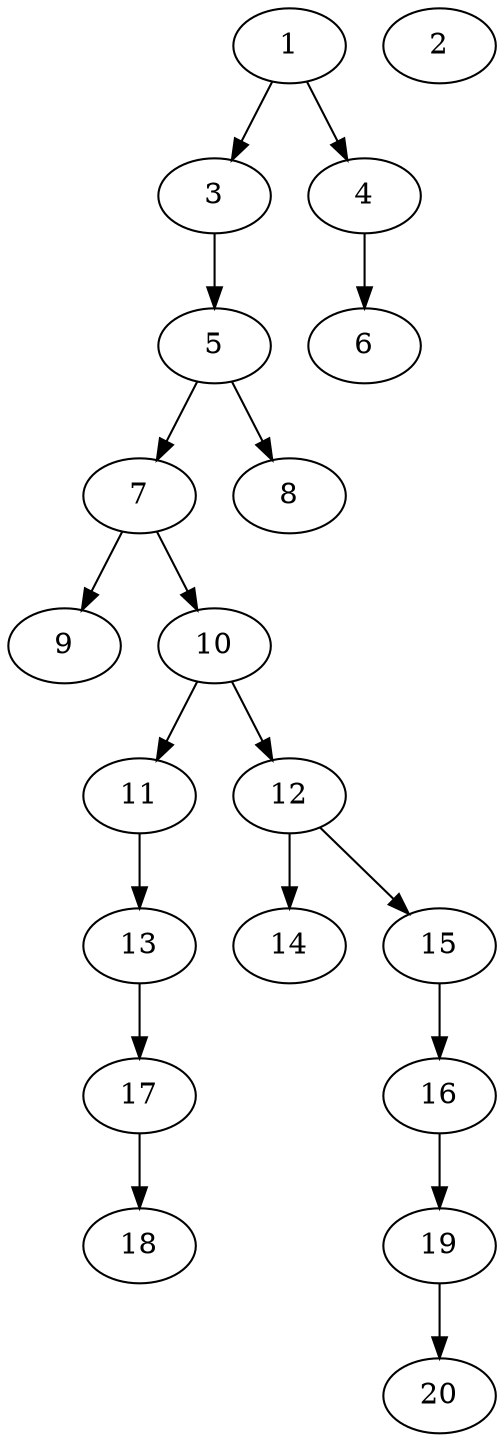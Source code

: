 // DAG (tier=1-easy, mode=compute, n=20, ccr=0.276, fat=0.428, density=0.363, regular=0.647, jump=0.021, mindata=262144, maxdata=2097152)
// DAG automatically generated by daggen at Sun Aug 24 16:33:32 2025
// /home/ermia/Project/Environments/daggen/bin/daggen --dot --ccr 0.276 --fat 0.428 --regular 0.647 --density 0.363 --jump 0.021 --mindata 262144 --maxdata 2097152 -n 20 
digraph G {
  1 [size="1232366587349041152", alpha="0.15", expect_size="616183293674520576"]
  1 -> 3 [size ="9195667587072"]
  1 -> 4 [size ="9195667587072"]
  2 [size="29086274391184136", alpha="0.02", expect_size="14543137195592068"]
  3 [size="19046023702816820", alpha="0.10", expect_size="9523011851408410"]
  3 -> 5 [size ="11036128182272"]
  4 [size="1557539790763589632", alpha="0.04", expect_size="778769895381794816"]
  4 -> 6 [size ="10749363617792"]
  5 [size="1103064794670209", alpha="0.14", expect_size="551532397335104"]
  5 -> 7 [size ="21555442614272"]
  5 -> 8 [size ="21555442614272"]
  6 [size="7905973889490905", alpha="0.14", expect_size="3952986944745452"]
  7 [size="349675483958345728", alpha="0.18", expect_size="174837741979172864"]
  7 -> 9 [size ="3970697265152"]
  7 -> 10 [size ="3970697265152"]
  8 [size="1045010931257442304", alpha="0.17", expect_size="522505465628721152"]
  9 [size="218288998399868928", alpha="0.03", expect_size="109144499199934464"]
  10 [size="71303694371747096", alpha="0.08", expect_size="35651847185873548"]
  10 -> 11 [size ="30634533715968"]
  10 -> 12 [size ="30634533715968"]
  11 [size="90390737318416", alpha="0.19", expect_size="45195368659208"]
  11 -> 13 [size ="10205655990272"]
  12 [size="49436605464952504", alpha="0.13", expect_size="24718302732476252"]
  12 -> 14 [size ="29680245669888"]
  12 -> 15 [size ="29680245669888"]
  13 [size="697354400829538304", alpha="0.11", expect_size="348677200414769152"]
  13 -> 17 [size ="6291086901248"]
  14 [size="6117081032157036544", alpha="0.02", expect_size="3058540516078518272"]
  15 [size="35725583429176", alpha="0.13", expect_size="17862791714588"]
  15 -> 16 [size ="3867492220928"]
  16 [size="475077851712847872", alpha="0.09", expect_size="237538925856423936"]
  16 -> 19 [size ="4870794903552"]
  17 [size="517536137032031", alpha="0.18", expect_size="258768068516015"]
  17 -> 18 [size ="34670863450112"]
  18 [size="78017533121580272", alpha="0.09", expect_size="39008766560790136"]
  19 [size="614319375015207", alpha="0.15", expect_size="307159687507603"]
  19 -> 20 [size ="27058428182528"]
  20 [size="43833502536283288", alpha="0.03", expect_size="21916751268141644"]
}